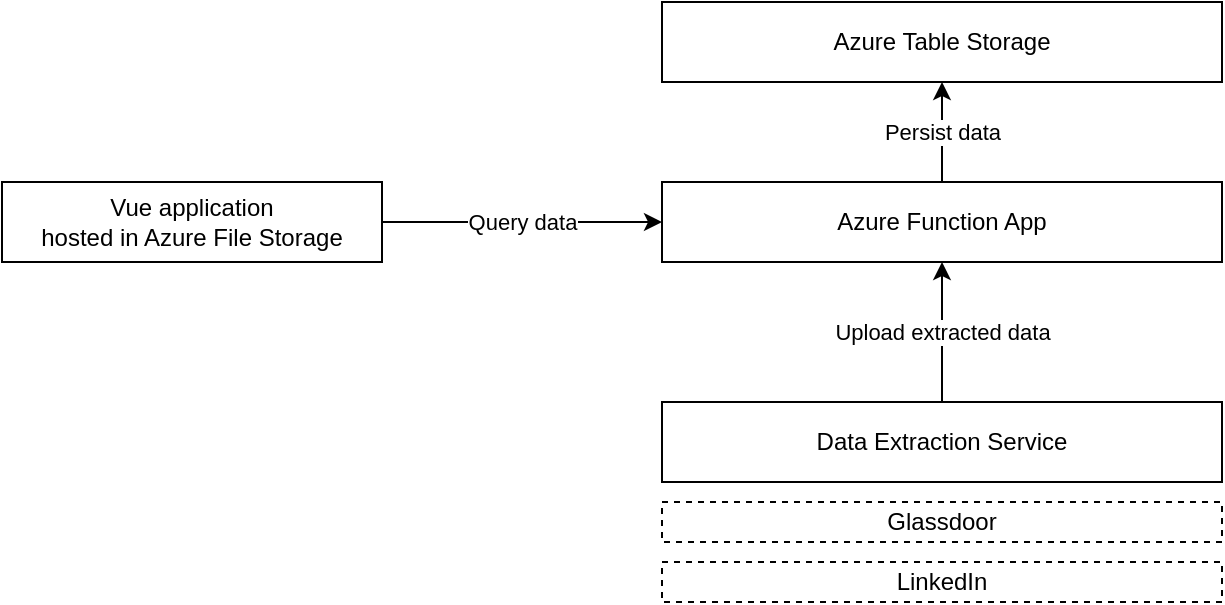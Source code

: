 <mxfile version="20.0.4" type="device"><diagram id="HxFdba9J9AGziDngRfYT" name="Page-1"><mxGraphModel dx="1038" dy="531" grid="1" gridSize="10" guides="1" tooltips="1" connect="1" arrows="1" fold="1" page="1" pageScale="1" pageWidth="850" pageHeight="1100" math="0" shadow="0"><root><mxCell id="0"/><mxCell id="1" parent="0"/><mxCell id="NP8a4N3-5Y4RL4eddx0q-27" value="Query data" style="edgeStyle=orthogonalEdgeStyle;rounded=0;orthogonalLoop=1;jettySize=auto;html=1;exitX=1;exitY=0.5;exitDx=0;exitDy=0;entryX=0;entryY=0.5;entryDx=0;entryDy=0;startArrow=none;startFill=0;" edge="1" parent="1" source="NP8a4N3-5Y4RL4eddx0q-1" target="NP8a4N3-5Y4RL4eddx0q-2"><mxGeometry relative="1" as="geometry"/></mxCell><mxCell id="NP8a4N3-5Y4RL4eddx0q-1" value="Vue application&lt;br&gt;hosted in Azure File Storage" style="rounded=0;whiteSpace=wrap;html=1;" vertex="1" parent="1"><mxGeometry x="70" y="150" width="190" height="40" as="geometry"/></mxCell><mxCell id="NP8a4N3-5Y4RL4eddx0q-26" value="Persist data" style="edgeStyle=orthogonalEdgeStyle;rounded=0;orthogonalLoop=1;jettySize=auto;html=1;exitX=0.5;exitY=0;exitDx=0;exitDy=0;entryX=0.5;entryY=1;entryDx=0;entryDy=0;" edge="1" parent="1" source="NP8a4N3-5Y4RL4eddx0q-2" target="NP8a4N3-5Y4RL4eddx0q-3"><mxGeometry relative="1" as="geometry"/></mxCell><mxCell id="NP8a4N3-5Y4RL4eddx0q-2" value="Azure Function App" style="rounded=0;whiteSpace=wrap;html=1;" vertex="1" parent="1"><mxGeometry x="400" y="150" width="280" height="40" as="geometry"/></mxCell><mxCell id="NP8a4N3-5Y4RL4eddx0q-3" value="Azure Table Storage" style="rounded=0;whiteSpace=wrap;html=1;" vertex="1" parent="1"><mxGeometry x="400" y="60" width="280" height="40" as="geometry"/></mxCell><mxCell id="NP8a4N3-5Y4RL4eddx0q-7" value="LinkedIn" style="rounded=0;whiteSpace=wrap;html=1;fillColor=none;dashed=1;" vertex="1" parent="1"><mxGeometry x="400" y="340" width="280" height="20" as="geometry"/></mxCell><mxCell id="NP8a4N3-5Y4RL4eddx0q-8" value="Glassdoor" style="rounded=0;whiteSpace=wrap;html=1;fillColor=none;dashed=1;" vertex="1" parent="1"><mxGeometry x="400" y="310" width="280" height="20" as="geometry"/></mxCell><mxCell id="NP8a4N3-5Y4RL4eddx0q-28" value="Upload extracted data" style="edgeStyle=orthogonalEdgeStyle;rounded=0;orthogonalLoop=1;jettySize=auto;html=1;exitX=0.5;exitY=0;exitDx=0;exitDy=0;entryX=0.5;entryY=1;entryDx=0;entryDy=0;startArrow=none;startFill=0;" edge="1" parent="1" source="NP8a4N3-5Y4RL4eddx0q-11" target="NP8a4N3-5Y4RL4eddx0q-2"><mxGeometry relative="1" as="geometry"/></mxCell><mxCell id="NP8a4N3-5Y4RL4eddx0q-11" value="Data Extraction Service" style="rounded=0;whiteSpace=wrap;html=1;fillColor=none;" vertex="1" parent="1"><mxGeometry x="400" y="260" width="280" height="40" as="geometry"/></mxCell></root></mxGraphModel></diagram></mxfile>